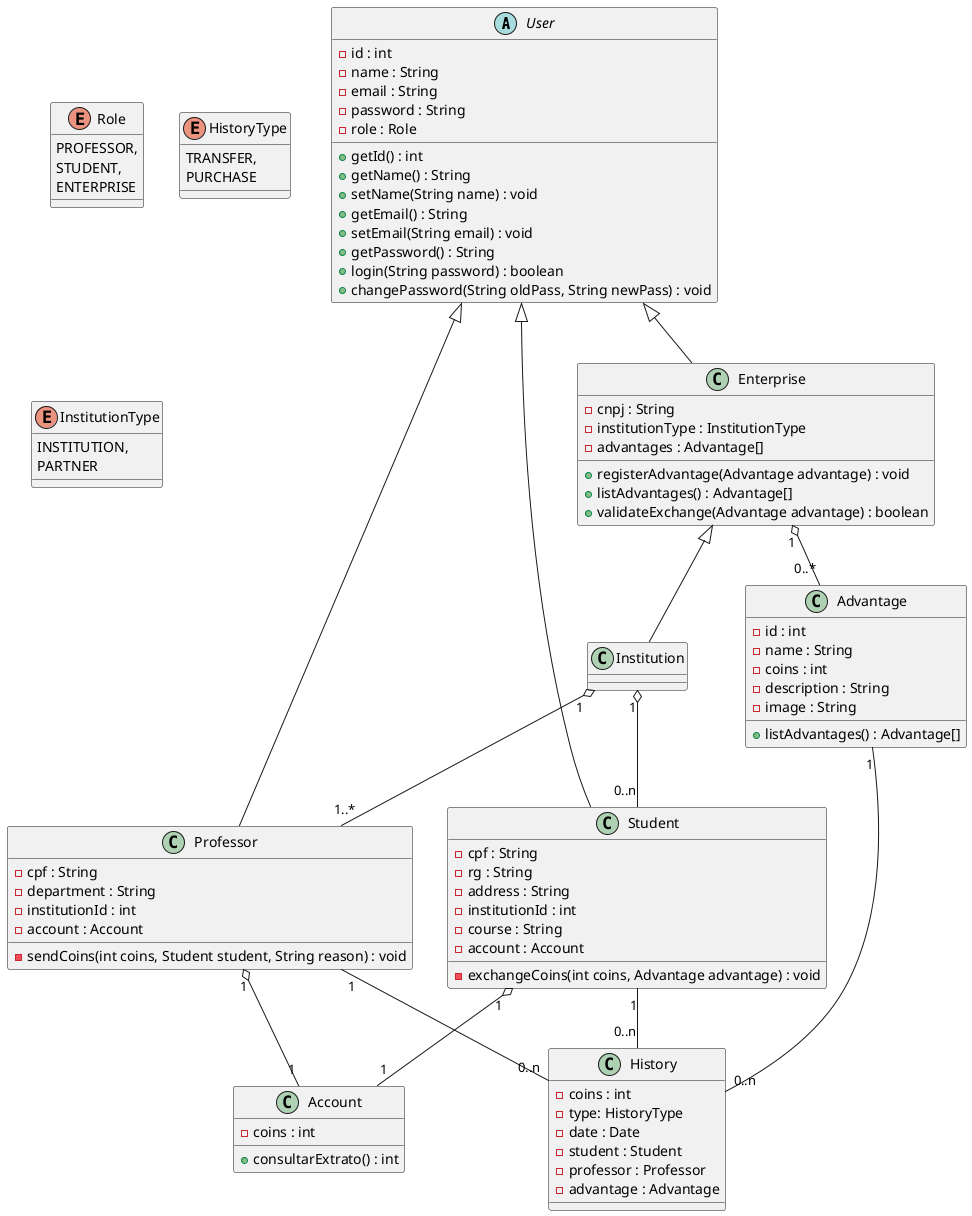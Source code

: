@startuml

abstract class User {
    -id : int
    -name : String
    -email : String
    -password : String
    -role : Role
    +getId() : int
    +getName() : String
    +setName(String name) : void
    +getEmail() : String
    +setEmail(String email) : void
    +getPassword() : String
    +login(String password) : boolean
    +changePassword(String oldPass, String newPass) : void
}

enum Role {
    PROFESSOR,
    STUDENT,
    ENTERPRISE
}

class Professor {
    -cpf : String
    -department : String
    -institutionId : int
    -account : Account
    -sendCoins(int coins, Student student, String reason) : void
}

class Student {
    -cpf : String
    -rg : String
    -address : String
    -institutionId : int
    -course : String
    -account : Account
    -exchangeCoins(int coins, Advantage advantage) : void
}

class Account {
    -coins : int
    +consultarExtrato() : int
}

class History {
    -coins : int
    -type: HistoryType
    -date : Date
    -student : Student
    -professor : Professor
    -advantage : Advantage
}

enum HistoryType {
    TRANSFER,
    PURCHASE
}

class Advantage {
    -id : int
    -name : String
    -coins : int
    -description : String
    -image : String
    +listAdvantages() : Advantage[]
}

class Enterprise {
    -cnpj : String
    -institutionType : InstitutionType
    -advantages : Advantage[]
    +registerAdvantage(Advantage advantage) : void
    +listAdvantages() : Advantage[]
    +validateExchange(Advantage advantage) : boolean
}

enum InstitutionType {
    INSTITUTION,
    PARTNER
}

class Institution {
}

User <|-- Professor
User <|-- Student
User <|-- Enterprise

Enterprise <|-- Institution

Professor "1" o-- "1" Account
Student "1" o-- "1" Account
Enterprise "1" o-- "0..*" Advantage
Institution "1" o-- "1..*" Professor
Institution "1" o--  "0..n" Student
Professor "1" --  "0..n" History
Student "1" --  "0..n" History
Advantage "1" --  "0..n" History

@enduml